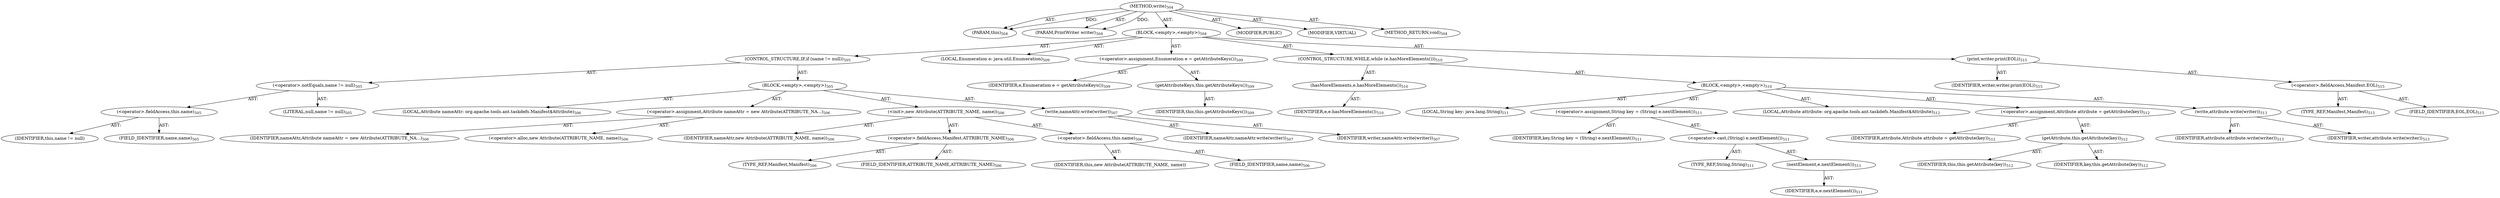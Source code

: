 digraph "write" {  
"111669149716" [label = <(METHOD,write)<SUB>504</SUB>> ]
"115964117004" [label = <(PARAM,this)<SUB>504</SUB>> ]
"115964117039" [label = <(PARAM,PrintWriter writer)<SUB>504</SUB>> ]
"25769803831" [label = <(BLOCK,&lt;empty&gt;,&lt;empty&gt;)<SUB>504</SUB>> ]
"47244640287" [label = <(CONTROL_STRUCTURE,IF,if (name != null))<SUB>505</SUB>> ]
"30064771331" [label = <(&lt;operator&gt;.notEquals,name != null)<SUB>505</SUB>> ]
"30064771332" [label = <(&lt;operator&gt;.fieldAccess,this.name)<SUB>505</SUB>> ]
"68719476947" [label = <(IDENTIFIER,this,name != null)> ]
"55834574902" [label = <(FIELD_IDENTIFIER,name,name)<SUB>505</SUB>> ]
"90194313276" [label = <(LITERAL,null,name != null)<SUB>505</SUB>> ]
"25769803832" [label = <(BLOCK,&lt;empty&gt;,&lt;empty&gt;)<SUB>505</SUB>> ]
"94489280539" [label = <(LOCAL,Attribute nameAttr: org.apache.tools.ant.taskdefs.Manifest$Attribute)<SUB>506</SUB>> ]
"30064771333" [label = <(&lt;operator&gt;.assignment,Attribute nameAttr = new Attribute(ATTRIBUTE_NA...)<SUB>506</SUB>> ]
"68719476948" [label = <(IDENTIFIER,nameAttr,Attribute nameAttr = new Attribute(ATTRIBUTE_NA...)<SUB>506</SUB>> ]
"30064771334" [label = <(&lt;operator&gt;.alloc,new Attribute(ATTRIBUTE_NAME, name))<SUB>506</SUB>> ]
"30064771335" [label = <(&lt;init&gt;,new Attribute(ATTRIBUTE_NAME, name))<SUB>506</SUB>> ]
"68719476949" [label = <(IDENTIFIER,nameAttr,new Attribute(ATTRIBUTE_NAME, name))<SUB>506</SUB>> ]
"30064771336" [label = <(&lt;operator&gt;.fieldAccess,Manifest.ATTRIBUTE_NAME)<SUB>506</SUB>> ]
"180388626445" [label = <(TYPE_REF,Manifest,Manifest)<SUB>506</SUB>> ]
"55834574903" [label = <(FIELD_IDENTIFIER,ATTRIBUTE_NAME,ATTRIBUTE_NAME)<SUB>506</SUB>> ]
"30064771337" [label = <(&lt;operator&gt;.fieldAccess,this.name)<SUB>506</SUB>> ]
"68719476950" [label = <(IDENTIFIER,this,new Attribute(ATTRIBUTE_NAME, name))> ]
"55834574904" [label = <(FIELD_IDENTIFIER,name,name)<SUB>506</SUB>> ]
"30064771338" [label = <(write,nameAttr.write(writer))<SUB>507</SUB>> ]
"68719476951" [label = <(IDENTIFIER,nameAttr,nameAttr.write(writer))<SUB>507</SUB>> ]
"68719476952" [label = <(IDENTIFIER,writer,nameAttr.write(writer))<SUB>507</SUB>> ]
"94489280540" [label = <(LOCAL,Enumeration e: java.util.Enumeration)<SUB>509</SUB>> ]
"30064771339" [label = <(&lt;operator&gt;.assignment,Enumeration e = getAttributeKeys())<SUB>509</SUB>> ]
"68719476953" [label = <(IDENTIFIER,e,Enumeration e = getAttributeKeys())<SUB>509</SUB>> ]
"30064771340" [label = <(getAttributeKeys,this.getAttributeKeys())<SUB>509</SUB>> ]
"68719476754" [label = <(IDENTIFIER,this,this.getAttributeKeys())<SUB>509</SUB>> ]
"47244640288" [label = <(CONTROL_STRUCTURE,WHILE,while (e.hasMoreElements()))<SUB>510</SUB>> ]
"30064771341" [label = <(hasMoreElements,e.hasMoreElements())<SUB>510</SUB>> ]
"68719476954" [label = <(IDENTIFIER,e,e.hasMoreElements())<SUB>510</SUB>> ]
"25769803833" [label = <(BLOCK,&lt;empty&gt;,&lt;empty&gt;)<SUB>510</SUB>> ]
"94489280541" [label = <(LOCAL,String key: java.lang.String)<SUB>511</SUB>> ]
"30064771342" [label = <(&lt;operator&gt;.assignment,String key = (String) e.nextElement())<SUB>511</SUB>> ]
"68719476955" [label = <(IDENTIFIER,key,String key = (String) e.nextElement())<SUB>511</SUB>> ]
"30064771343" [label = <(&lt;operator&gt;.cast,(String) e.nextElement())<SUB>511</SUB>> ]
"180388626446" [label = <(TYPE_REF,String,String)<SUB>511</SUB>> ]
"30064771344" [label = <(nextElement,e.nextElement())<SUB>511</SUB>> ]
"68719476956" [label = <(IDENTIFIER,e,e.nextElement())<SUB>511</SUB>> ]
"94489280542" [label = <(LOCAL,Attribute attribute: org.apache.tools.ant.taskdefs.Manifest$Attribute)<SUB>512</SUB>> ]
"30064771345" [label = <(&lt;operator&gt;.assignment,Attribute attribute = getAttribute(key))<SUB>512</SUB>> ]
"68719476957" [label = <(IDENTIFIER,attribute,Attribute attribute = getAttribute(key))<SUB>512</SUB>> ]
"30064771346" [label = <(getAttribute,this.getAttribute(key))<SUB>512</SUB>> ]
"68719476755" [label = <(IDENTIFIER,this,this.getAttribute(key))<SUB>512</SUB>> ]
"68719476958" [label = <(IDENTIFIER,key,this.getAttribute(key))<SUB>512</SUB>> ]
"30064771347" [label = <(write,attribute.write(writer))<SUB>513</SUB>> ]
"68719476959" [label = <(IDENTIFIER,attribute,attribute.write(writer))<SUB>513</SUB>> ]
"68719476960" [label = <(IDENTIFIER,writer,attribute.write(writer))<SUB>513</SUB>> ]
"30064771348" [label = <(print,writer.print(EOL))<SUB>515</SUB>> ]
"68719476961" [label = <(IDENTIFIER,writer,writer.print(EOL))<SUB>515</SUB>> ]
"30064771349" [label = <(&lt;operator&gt;.fieldAccess,Manifest.EOL)<SUB>515</SUB>> ]
"180388626447" [label = <(TYPE_REF,Manifest,Manifest)<SUB>515</SUB>> ]
"55834574905" [label = <(FIELD_IDENTIFIER,EOL,EOL)<SUB>515</SUB>> ]
"133143986242" [label = <(MODIFIER,PUBLIC)> ]
"133143986243" [label = <(MODIFIER,VIRTUAL)> ]
"128849018900" [label = <(METHOD_RETURN,void)<SUB>504</SUB>> ]
  "111669149716" -> "115964117004"  [ label = "AST: "] 
  "111669149716" -> "115964117039"  [ label = "AST: "] 
  "111669149716" -> "25769803831"  [ label = "AST: "] 
  "111669149716" -> "133143986242"  [ label = "AST: "] 
  "111669149716" -> "133143986243"  [ label = "AST: "] 
  "111669149716" -> "128849018900"  [ label = "AST: "] 
  "25769803831" -> "47244640287"  [ label = "AST: "] 
  "25769803831" -> "94489280540"  [ label = "AST: "] 
  "25769803831" -> "30064771339"  [ label = "AST: "] 
  "25769803831" -> "47244640288"  [ label = "AST: "] 
  "25769803831" -> "30064771348"  [ label = "AST: "] 
  "47244640287" -> "30064771331"  [ label = "AST: "] 
  "47244640287" -> "25769803832"  [ label = "AST: "] 
  "30064771331" -> "30064771332"  [ label = "AST: "] 
  "30064771331" -> "90194313276"  [ label = "AST: "] 
  "30064771332" -> "68719476947"  [ label = "AST: "] 
  "30064771332" -> "55834574902"  [ label = "AST: "] 
  "25769803832" -> "94489280539"  [ label = "AST: "] 
  "25769803832" -> "30064771333"  [ label = "AST: "] 
  "25769803832" -> "30064771335"  [ label = "AST: "] 
  "25769803832" -> "30064771338"  [ label = "AST: "] 
  "30064771333" -> "68719476948"  [ label = "AST: "] 
  "30064771333" -> "30064771334"  [ label = "AST: "] 
  "30064771335" -> "68719476949"  [ label = "AST: "] 
  "30064771335" -> "30064771336"  [ label = "AST: "] 
  "30064771335" -> "30064771337"  [ label = "AST: "] 
  "30064771336" -> "180388626445"  [ label = "AST: "] 
  "30064771336" -> "55834574903"  [ label = "AST: "] 
  "30064771337" -> "68719476950"  [ label = "AST: "] 
  "30064771337" -> "55834574904"  [ label = "AST: "] 
  "30064771338" -> "68719476951"  [ label = "AST: "] 
  "30064771338" -> "68719476952"  [ label = "AST: "] 
  "30064771339" -> "68719476953"  [ label = "AST: "] 
  "30064771339" -> "30064771340"  [ label = "AST: "] 
  "30064771340" -> "68719476754"  [ label = "AST: "] 
  "47244640288" -> "30064771341"  [ label = "AST: "] 
  "47244640288" -> "25769803833"  [ label = "AST: "] 
  "30064771341" -> "68719476954"  [ label = "AST: "] 
  "25769803833" -> "94489280541"  [ label = "AST: "] 
  "25769803833" -> "30064771342"  [ label = "AST: "] 
  "25769803833" -> "94489280542"  [ label = "AST: "] 
  "25769803833" -> "30064771345"  [ label = "AST: "] 
  "25769803833" -> "30064771347"  [ label = "AST: "] 
  "30064771342" -> "68719476955"  [ label = "AST: "] 
  "30064771342" -> "30064771343"  [ label = "AST: "] 
  "30064771343" -> "180388626446"  [ label = "AST: "] 
  "30064771343" -> "30064771344"  [ label = "AST: "] 
  "30064771344" -> "68719476956"  [ label = "AST: "] 
  "30064771345" -> "68719476957"  [ label = "AST: "] 
  "30064771345" -> "30064771346"  [ label = "AST: "] 
  "30064771346" -> "68719476755"  [ label = "AST: "] 
  "30064771346" -> "68719476958"  [ label = "AST: "] 
  "30064771347" -> "68719476959"  [ label = "AST: "] 
  "30064771347" -> "68719476960"  [ label = "AST: "] 
  "30064771348" -> "68719476961"  [ label = "AST: "] 
  "30064771348" -> "30064771349"  [ label = "AST: "] 
  "30064771349" -> "180388626447"  [ label = "AST: "] 
  "30064771349" -> "55834574905"  [ label = "AST: "] 
  "111669149716" -> "115964117004"  [ label = "DDG: "] 
  "111669149716" -> "115964117039"  [ label = "DDG: "] 
}
